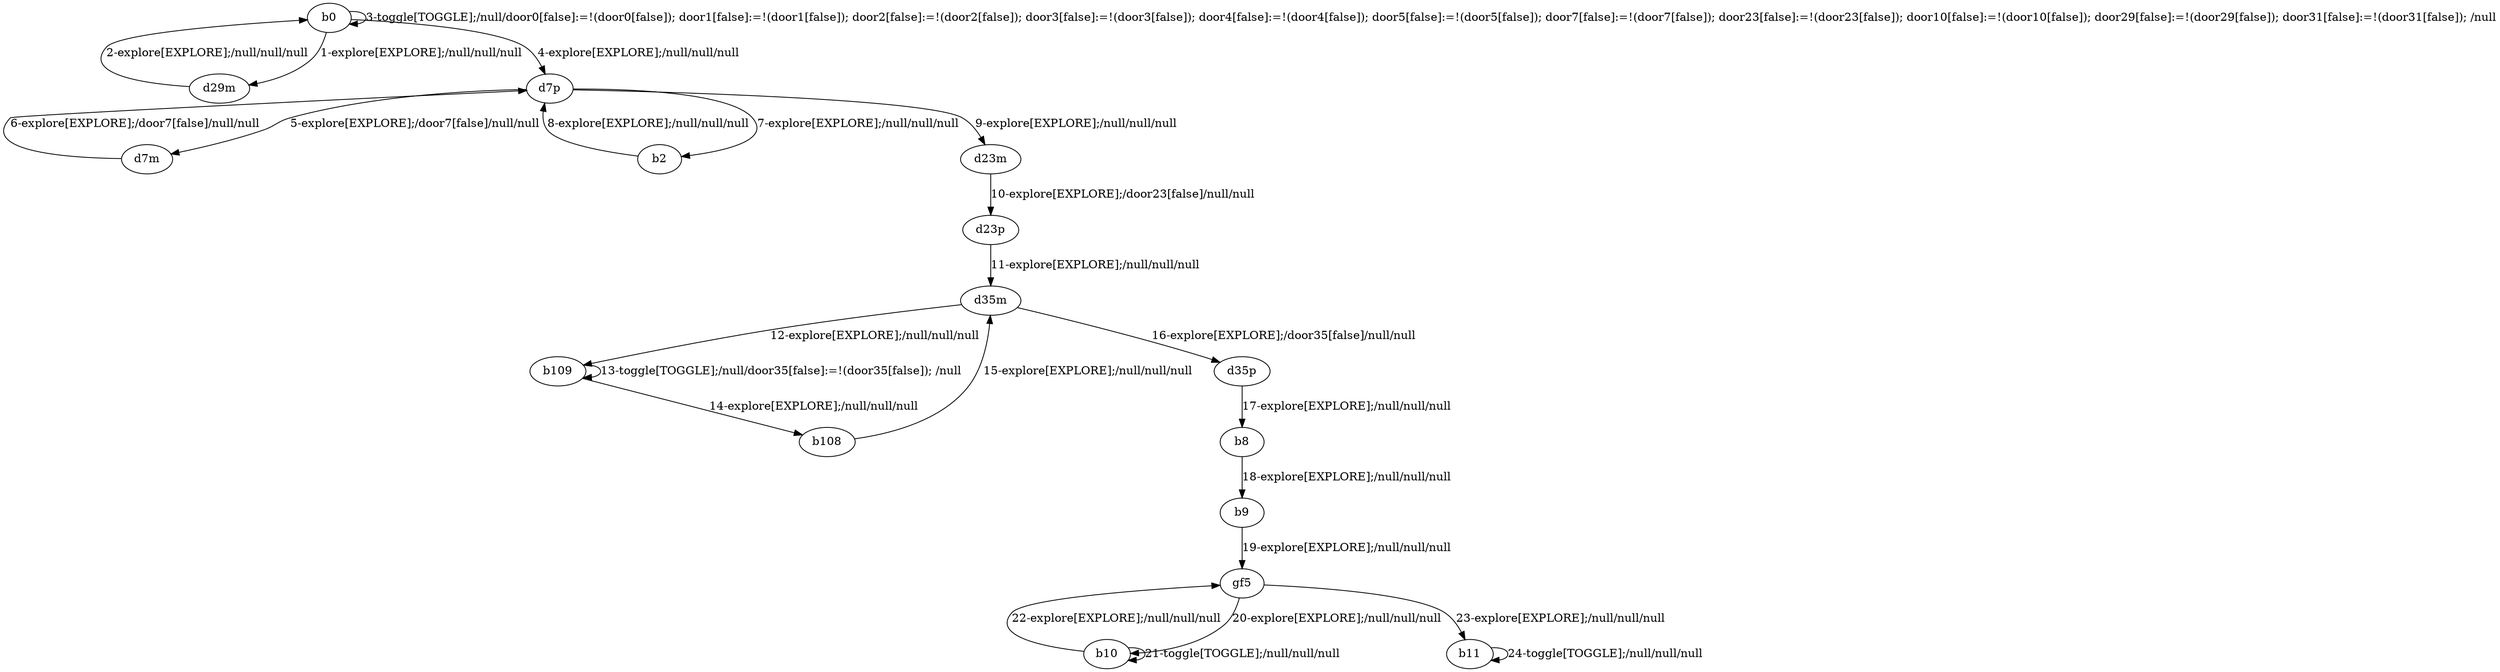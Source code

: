 # Total number of goals covered by this test: 1
# b11 --> b11

digraph g {
"b0" -> "d29m" [label = "1-explore[EXPLORE];/null/null/null"];
"d29m" -> "b0" [label = "2-explore[EXPLORE];/null/null/null"];
"b0" -> "b0" [label = "3-toggle[TOGGLE];/null/door0[false]:=!(door0[false]); door1[false]:=!(door1[false]); door2[false]:=!(door2[false]); door3[false]:=!(door3[false]); door4[false]:=!(door4[false]); door5[false]:=!(door5[false]); door7[false]:=!(door7[false]); door23[false]:=!(door23[false]); door10[false]:=!(door10[false]); door29[false]:=!(door29[false]); door31[false]:=!(door31[false]); /null"];
"b0" -> "d7p" [label = "4-explore[EXPLORE];/null/null/null"];
"d7p" -> "d7m" [label = "5-explore[EXPLORE];/door7[false]/null/null"];
"d7m" -> "d7p" [label = "6-explore[EXPLORE];/door7[false]/null/null"];
"d7p" -> "b2" [label = "7-explore[EXPLORE];/null/null/null"];
"b2" -> "d7p" [label = "8-explore[EXPLORE];/null/null/null"];
"d7p" -> "d23m" [label = "9-explore[EXPLORE];/null/null/null"];
"d23m" -> "d23p" [label = "10-explore[EXPLORE];/door23[false]/null/null"];
"d23p" -> "d35m" [label = "11-explore[EXPLORE];/null/null/null"];
"d35m" -> "b109" [label = "12-explore[EXPLORE];/null/null/null"];
"b109" -> "b109" [label = "13-toggle[TOGGLE];/null/door35[false]:=!(door35[false]); /null"];
"b109" -> "b108" [label = "14-explore[EXPLORE];/null/null/null"];
"b108" -> "d35m" [label = "15-explore[EXPLORE];/null/null/null"];
"d35m" -> "d35p" [label = "16-explore[EXPLORE];/door35[false]/null/null"];
"d35p" -> "b8" [label = "17-explore[EXPLORE];/null/null/null"];
"b8" -> "b9" [label = "18-explore[EXPLORE];/null/null/null"];
"b9" -> "gf5" [label = "19-explore[EXPLORE];/null/null/null"];
"gf5" -> "b10" [label = "20-explore[EXPLORE];/null/null/null"];
"b10" -> "b10" [label = "21-toggle[TOGGLE];/null/null/null"];
"b10" -> "gf5" [label = "22-explore[EXPLORE];/null/null/null"];
"gf5" -> "b11" [label = "23-explore[EXPLORE];/null/null/null"];
"b11" -> "b11" [label = "24-toggle[TOGGLE];/null/null/null"];
}